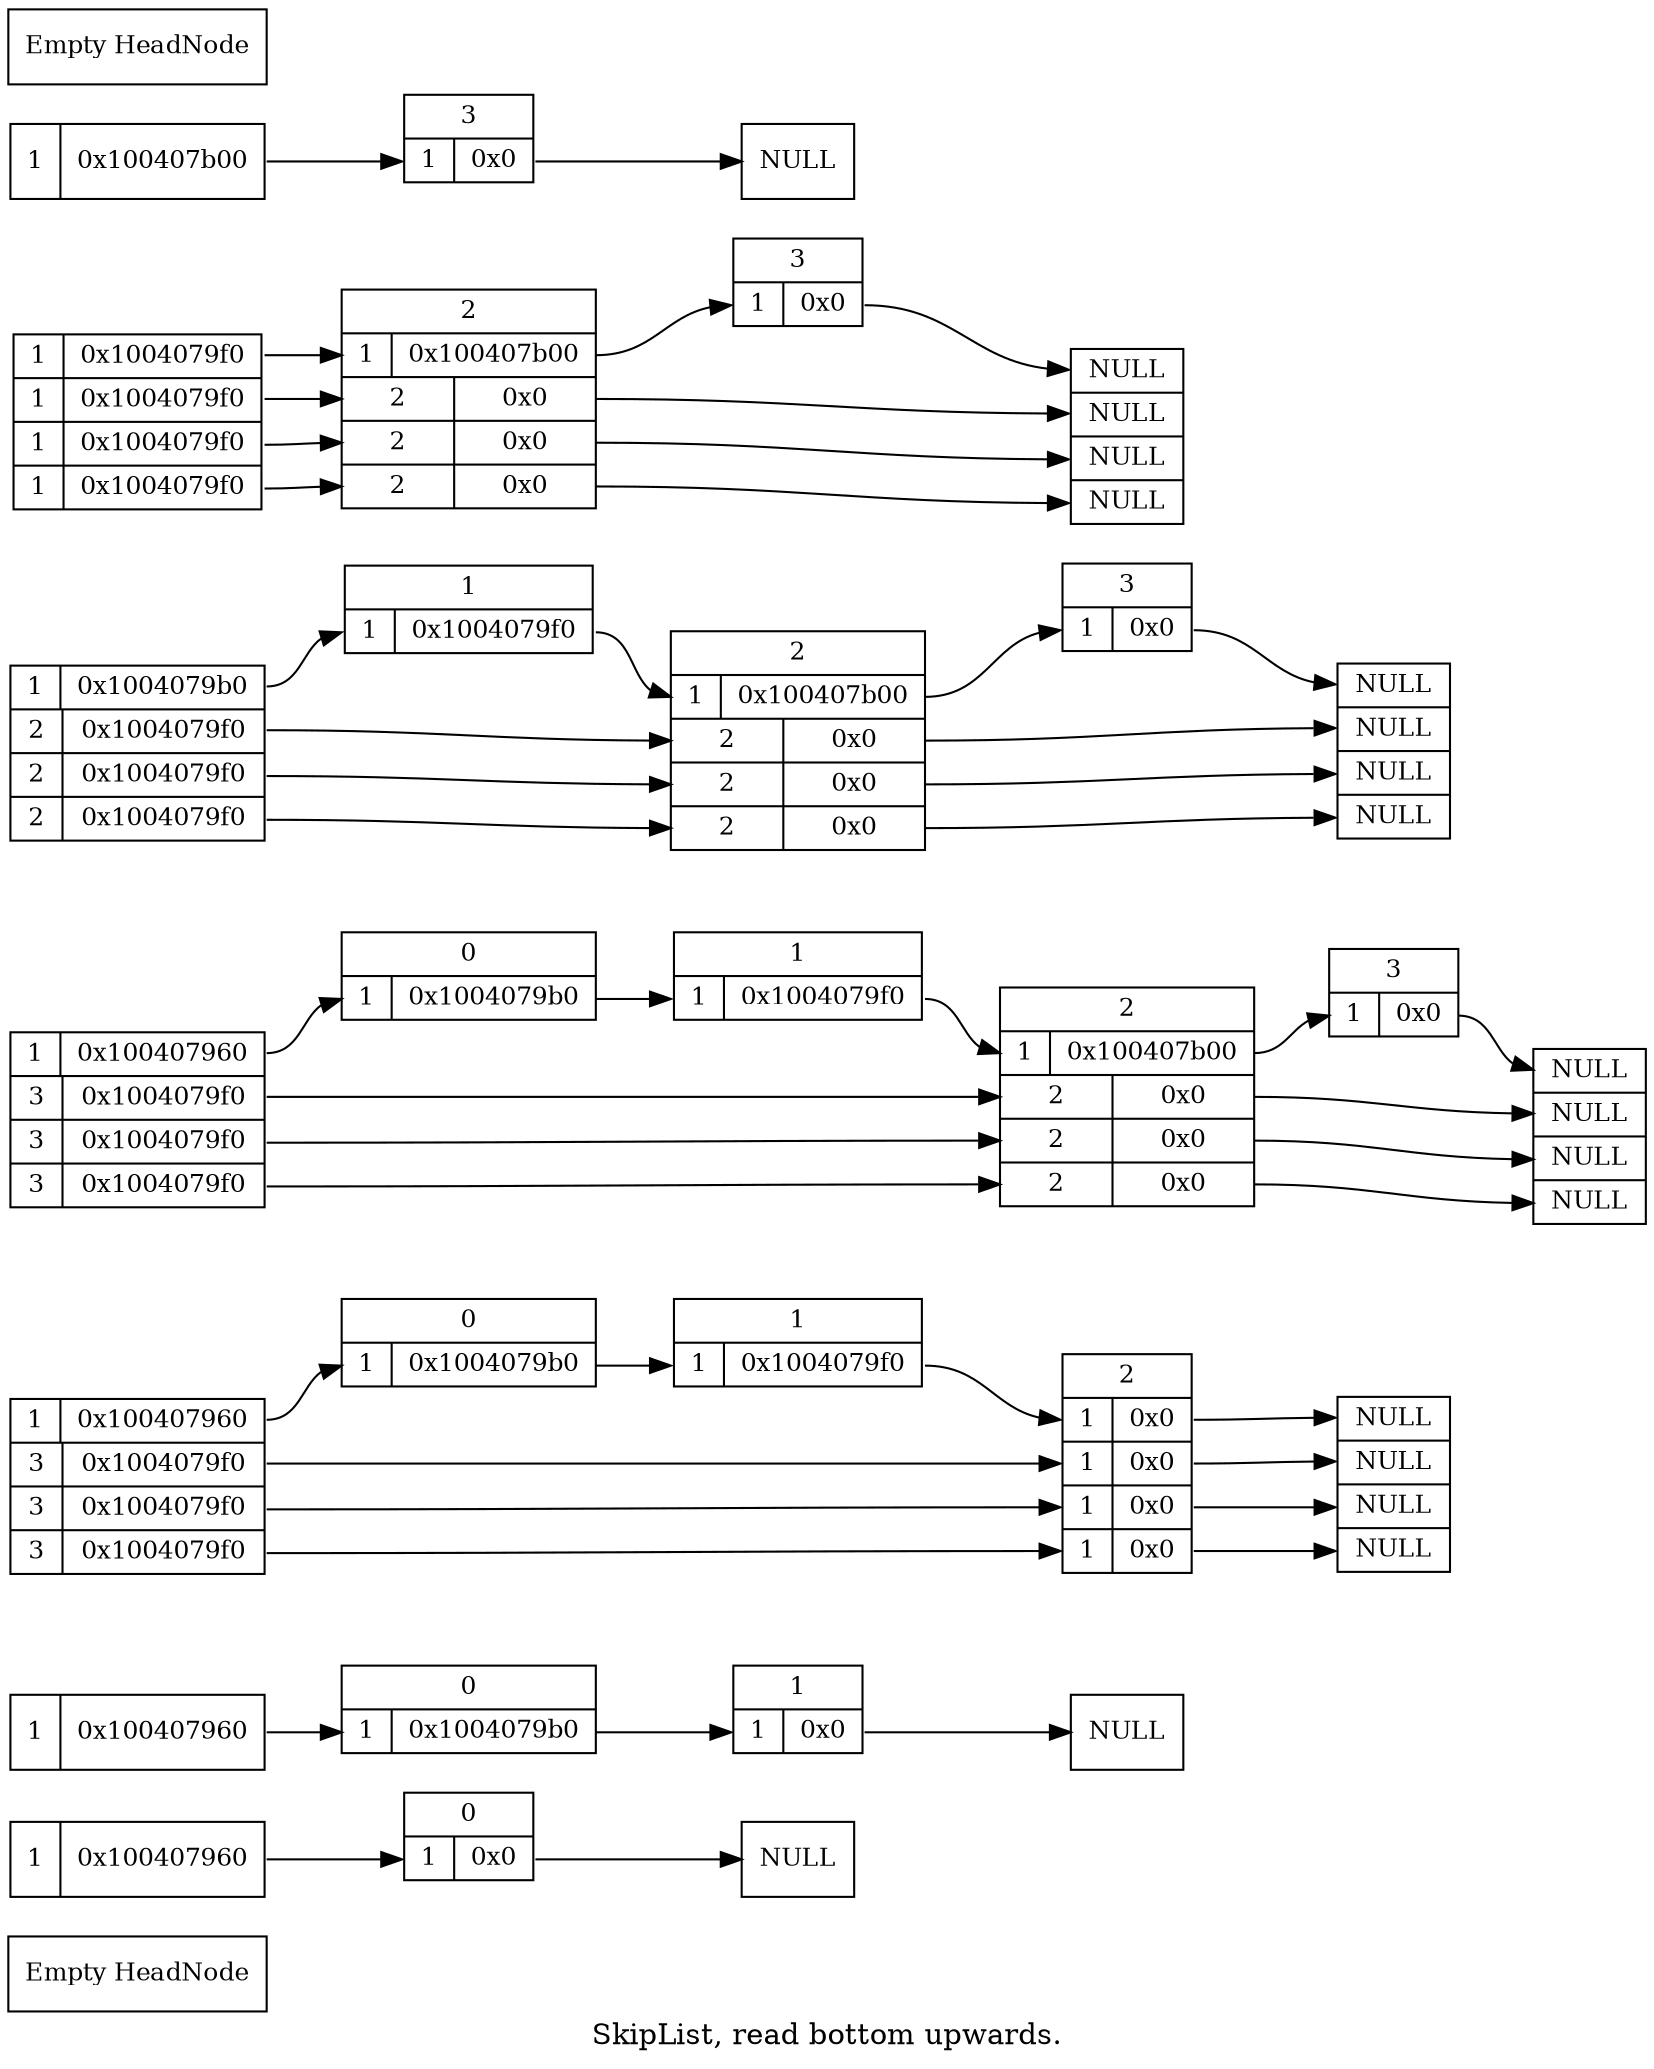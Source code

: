 # doc_insert_remove
digraph SkipList {
label = "SkipList, read bottom upwards."
graph [rankdir = "LR"];
node [fontsize = "12" shape = "ellipse"];
edge [];
"HeadNode" [
label = "Empty HeadNode"
shape = "record"
];
"HeadNode1" [
label = "{ 1 | <f0> 0x100407960}"
shape = "record"
];
"node10x0" [label = "<w1> NULL" shape = "record"];
"HeadNode1":f0 -> "node10x100407960":w1 [];
"node10x100407960" [
label = "<f0> 0 | { <w1> 1 | <f1> 0x0 }"
shape = "record"
];
"node10x100407960":f1 -> "node10x0":w1 [];
"HeadNode2" [
label = "{ 1 | <f0> 0x100407960}"
shape = "record"
];
"node20x0" [label = "<w1> NULL" shape = "record"];
"HeadNode2":f0 -> "node20x100407960":w1 [];
"node20x100407960" [
label = "<f0> 0 | { <w1> 1 | <f1> 0x1004079b0 }"
shape = "record"
];
"node20x100407960":f1 -> "node20x1004079b0":w1 [];
"node20x1004079b0" [
label = "<f0> 1 | { <w1> 1 | <f1> 0x0 }"
shape = "record"
];
"node20x1004079b0":f1 -> "node20x0":w1 [];
"HeadNode3" [
label = "{ 1 | <f0> 0x100407960} | { 3 | <f1> 0x1004079f0} | { 3 | <f2> 0x1004079f0} | { 3 | <f3> 0x1004079f0}"
shape = "record"
];
"node30x0" [label = "<w1> NULL | <w2> NULL | <w3> NULL | <w4> NULL" shape = "record"];
"HeadNode3":f0 -> "node30x100407960":w1 [];
"HeadNode3":f1 -> "node30x1004079f0":w2 [];
"HeadNode3":f2 -> "node30x1004079f0":w3 [];
"HeadNode3":f3 -> "node30x1004079f0":w4 [];
"node30x100407960" [
label = "<f0> 0 | { <w1> 1 | <f1> 0x1004079b0 }"
shape = "record"
];
"node30x100407960":f1 -> "node30x1004079b0":w1 [];
"node30x1004079b0" [
label = "<f0> 1 | { <w1> 1 | <f1> 0x1004079f0 }"
shape = "record"
];
"node30x1004079b0":f1 -> "node30x1004079f0":w1 [];
"node30x1004079f0" [
label = "<f0> 2 | { <w1> 1 | <f1> 0x0 } | { <w2> 1 | <f2> 0x0 } | { <w3> 1 | <f3> 0x0 } | { <w4> 1 | <f4> 0x0 }"
shape = "record"
];
"node30x1004079f0":f1 -> "node30x0":w1 [];
"node30x1004079f0":f2 -> "node30x0":w2 [];
"node30x1004079f0":f3 -> "node30x0":w3 [];
"node30x1004079f0":f4 -> "node30x0":w4 [];
"HeadNode4" [
label = "{ 1 | <f0> 0x100407960} | { 3 | <f1> 0x1004079f0} | { 3 | <f2> 0x1004079f0} | { 3 | <f3> 0x1004079f0}"
shape = "record"
];
"node40x0" [label = "<w1> NULL | <w2> NULL | <w3> NULL | <w4> NULL" shape = "record"];
"HeadNode4":f0 -> "node40x100407960":w1 [];
"HeadNode4":f1 -> "node40x1004079f0":w2 [];
"HeadNode4":f2 -> "node40x1004079f0":w3 [];
"HeadNode4":f3 -> "node40x1004079f0":w4 [];
"node40x100407960" [
label = "<f0> 0 | { <w1> 1 | <f1> 0x1004079b0 }"
shape = "record"
];
"node40x100407960":f1 -> "node40x1004079b0":w1 [];
"node40x1004079b0" [
label = "<f0> 1 | { <w1> 1 | <f1> 0x1004079f0 }"
shape = "record"
];
"node40x1004079b0":f1 -> "node40x1004079f0":w1 [];
"node40x1004079f0" [
label = "<f0> 2 | { <w1> 1 | <f1> 0x100407b00 } | { <w2> 2 | <f2> 0x0 } | { <w3> 2 | <f3> 0x0 } | { <w4> 2 | <f4> 0x0 }"
shape = "record"
];
"node40x1004079f0":f1 -> "node40x100407b00":w1 [];
"node40x1004079f0":f2 -> "node40x0":w2 [];
"node40x1004079f0":f3 -> "node40x0":w3 [];
"node40x1004079f0":f4 -> "node40x0":w4 [];
"node40x100407b00" [
label = "<f0> 3 | { <w1> 1 | <f1> 0x0 }"
shape = "record"
];
"node40x100407b00":f1 -> "node40x0":w1 [];
"HeadNode5" [
label = "{ 1 | <f0> 0x1004079b0} | { 2 | <f1> 0x1004079f0} | { 2 | <f2> 0x1004079f0} | { 2 | <f3> 0x1004079f0}"
shape = "record"
];
"node50x0" [label = "<w1> NULL | <w2> NULL | <w3> NULL | <w4> NULL" shape = "record"];
"HeadNode5":f0 -> "node50x1004079b0":w1 [];
"HeadNode5":f1 -> "node50x1004079f0":w2 [];
"HeadNode5":f2 -> "node50x1004079f0":w3 [];
"HeadNode5":f3 -> "node50x1004079f0":w4 [];
"node50x1004079b0" [
label = "<f0> 1 | { <w1> 1 | <f1> 0x1004079f0 }"
shape = "record"
];
"node50x1004079b0":f1 -> "node50x1004079f0":w1 [];
"node50x1004079f0" [
label = "<f0> 2 | { <w1> 1 | <f1> 0x100407b00 } | { <w2> 2 | <f2> 0x0 } | { <w3> 2 | <f3> 0x0 } | { <w4> 2 | <f4> 0x0 }"
shape = "record"
];
"node50x1004079f0":f1 -> "node50x100407b00":w1 [];
"node50x1004079f0":f2 -> "node50x0":w2 [];
"node50x1004079f0":f3 -> "node50x0":w3 [];
"node50x1004079f0":f4 -> "node50x0":w4 [];
"node50x100407b00" [
label = "<f0> 3 | { <w1> 1 | <f1> 0x0 }"
shape = "record"
];
"node50x100407b00":f1 -> "node50x0":w1 [];
"HeadNode6" [
label = "{ 1 | <f0> 0x1004079f0} | { 1 | <f1> 0x1004079f0} | { 1 | <f2> 0x1004079f0} | { 1 | <f3> 0x1004079f0}"
shape = "record"
];
"node60x0" [label = "<w1> NULL | <w2> NULL | <w3> NULL | <w4> NULL" shape = "record"];
"HeadNode6":f0 -> "node60x1004079f0":w1 [];
"HeadNode6":f1 -> "node60x1004079f0":w2 [];
"HeadNode6":f2 -> "node60x1004079f0":w3 [];
"HeadNode6":f3 -> "node60x1004079f0":w4 [];
"node60x1004079f0" [
label = "<f0> 2 | { <w1> 1 | <f1> 0x100407b00 } | { <w2> 2 | <f2> 0x0 } | { <w3> 2 | <f3> 0x0 } | { <w4> 2 | <f4> 0x0 }"
shape = "record"
];
"node60x1004079f0":f1 -> "node60x100407b00":w1 [];
"node60x1004079f0":f2 -> "node60x0":w2 [];
"node60x1004079f0":f3 -> "node60x0":w3 [];
"node60x1004079f0":f4 -> "node60x0":w4 [];
"node60x100407b00" [
label = "<f0> 3 | { <w1> 1 | <f1> 0x0 }"
shape = "record"
];
"node60x100407b00":f1 -> "node60x0":w1 [];
"HeadNode7" [
label = "{ 1 | <f0> 0x100407b00}"
shape = "record"
];
"node70x0" [label = "<w1> NULL" shape = "record"];
"HeadNode7":f0 -> "node70x100407b00":w1 [];
"node70x100407b00" [
label = "<f0> 3 | { <w1> 1 | <f1> 0x0 }"
shape = "record"
];
"node70x100407b00":f1 -> "node70x0":w1 [];
"HeadNode8" [
label = "Empty HeadNode"
shape = "record"
];
}
